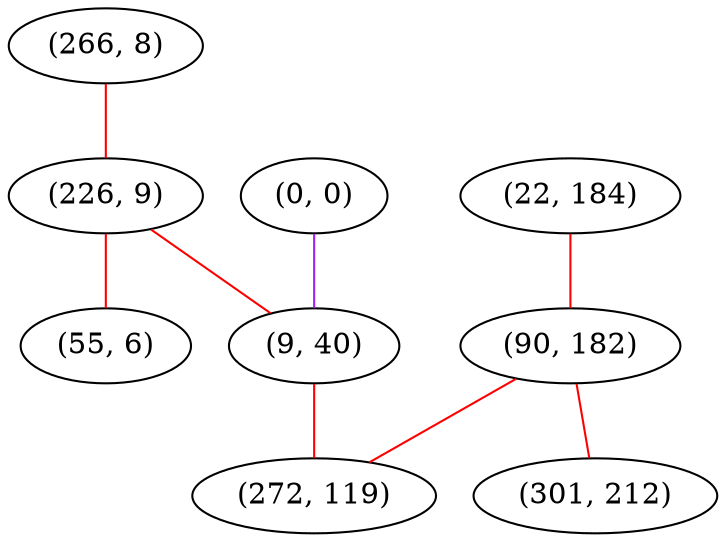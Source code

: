 graph "" {
"(266, 8)";
"(0, 0)";
"(22, 184)";
"(226, 9)";
"(9, 40)";
"(90, 182)";
"(272, 119)";
"(301, 212)";
"(55, 6)";
"(266, 8)" -- "(226, 9)"  [color=red, key=0, weight=1];
"(0, 0)" -- "(9, 40)"  [color=purple, key=0, weight=4];
"(22, 184)" -- "(90, 182)"  [color=red, key=0, weight=1];
"(226, 9)" -- "(9, 40)"  [color=red, key=0, weight=1];
"(226, 9)" -- "(55, 6)"  [color=red, key=0, weight=1];
"(9, 40)" -- "(272, 119)"  [color=red, key=0, weight=1];
"(90, 182)" -- "(301, 212)"  [color=red, key=0, weight=1];
"(90, 182)" -- "(272, 119)"  [color=red, key=0, weight=1];
}
